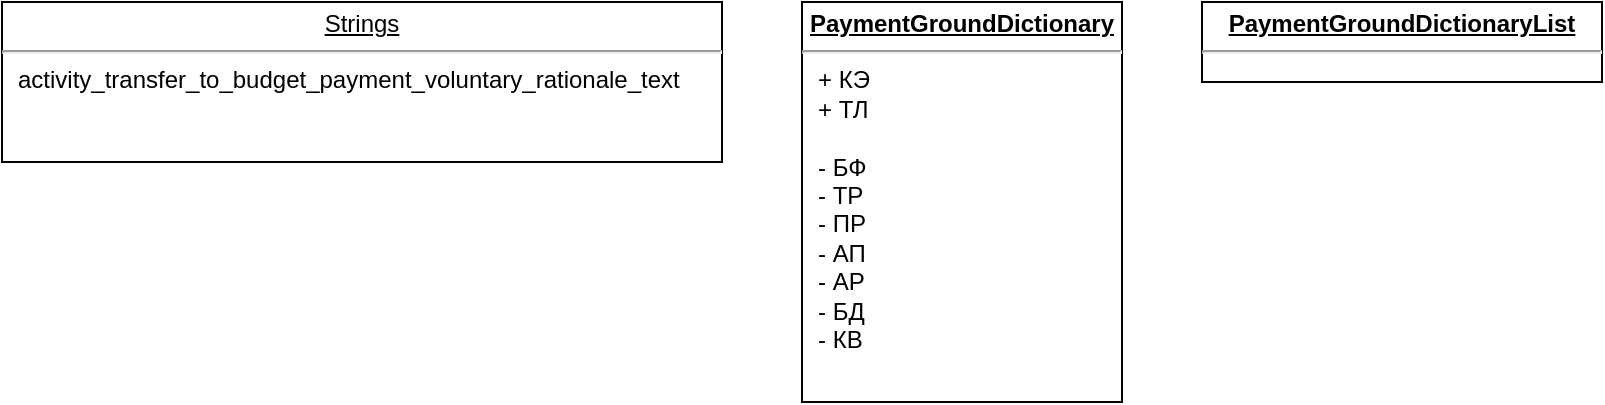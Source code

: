 <mxfile version="15.7.4" type="github">
  <diagram id="z2JfVTN-OL97uB6Et5IU" name="Page-1">
    <mxGraphModel dx="981" dy="503" grid="1" gridSize="10" guides="1" tooltips="1" connect="1" arrows="1" fold="1" page="1" pageScale="1" pageWidth="850" pageHeight="1100" math="0" shadow="0">
      <root>
        <mxCell id="0" />
        <mxCell id="1" parent="0" />
        <mxCell id="w7J-pT1NiXdfO_MxbOrN-2" value="&lt;p style=&quot;margin: 0px ; margin-top: 4px ; text-align: center ; text-decoration: underline&quot;&gt;Strings&lt;/p&gt;&lt;hr&gt;&lt;p style=&quot;margin: 0px ; margin-left: 8px&quot;&gt;activity_transfer_to_budget_payment_voluntary_rationale_text&lt;/p&gt;" style="verticalAlign=top;align=left;overflow=fill;fontSize=12;fontFamily=Helvetica;html=1;" vertex="1" parent="1">
          <mxGeometry x="80" y="160" width="360" height="80" as="geometry" />
        </mxCell>
        <mxCell id="w7J-pT1NiXdfO_MxbOrN-3" value="&lt;p style=&quot;margin: 0px ; margin-top: 4px ; text-align: center ; text-decoration: underline&quot;&gt;&lt;b&gt;PaymentGroundDictionary&lt;/b&gt;&lt;/p&gt;&lt;hr&gt;&lt;p style=&quot;margin: 0px ; margin-left: 8px&quot;&gt;+ КЭ&lt;/p&gt;&lt;p style=&quot;margin: 0px ; margin-left: 8px&quot;&gt;+ &lt;span id=&quot;57cd7ed9-ea10-4960-bb55-2dc279f42bae&quot;&gt;ТЛ&lt;/span&gt;&lt;/p&gt;&lt;p style=&quot;margin: 0px ; margin-left: 8px&quot;&gt;&lt;span id=&quot;57cd7ed9-ea10-4960-bb55-2dc279f42bae&quot;&gt;&lt;br&gt;&lt;/span&gt;&lt;/p&gt;&lt;p style=&quot;margin: 0px ; margin-left: 8px&quot;&gt;&lt;span id=&quot;57cd7ed9-ea10-4960-bb55-2dc279f42bae&quot;&gt;- &lt;/span&gt;БФ&lt;/p&gt;&lt;p style=&quot;margin: 0px ; margin-left: 8px&quot;&gt;- ТР&lt;/p&gt;&lt;p style=&quot;margin: 0px ; margin-left: 8px&quot;&gt;- ПР&lt;/p&gt;&lt;p style=&quot;margin: 0px ; margin-left: 8px&quot;&gt;- АП&lt;/p&gt;&lt;p style=&quot;margin: 0px ; margin-left: 8px&quot;&gt;- АР&lt;/p&gt;&lt;p style=&quot;margin: 0px ; margin-left: 8px&quot;&gt;- БД&lt;br&gt;- КВ&lt;span id=&quot;57cd7ed9-ea10-4960-bb55-2dc279f42bae&quot;&gt;&lt;/span&gt;&lt;/p&gt;" style="verticalAlign=top;align=left;overflow=fill;fontSize=12;fontFamily=Helvetica;html=1;" vertex="1" parent="1">
          <mxGeometry x="480" y="160" width="160" height="200" as="geometry" />
        </mxCell>
        <mxCell id="w7J-pT1NiXdfO_MxbOrN-4" value="&lt;p style=&quot;margin: 0px ; margin-top: 4px ; text-align: center ; text-decoration: underline&quot;&gt;&lt;b&gt;PaymentGroundDictionaryList&lt;/b&gt;&lt;/p&gt;&lt;hr&gt;&lt;p style=&quot;margin: 0px ; margin-left: 8px&quot;&gt;&lt;br&gt;&lt;/p&gt;" style="verticalAlign=top;align=left;overflow=fill;fontSize=12;fontFamily=Helvetica;html=1;" vertex="1" parent="1">
          <mxGeometry x="680" y="160" width="200" height="40" as="geometry" />
        </mxCell>
      </root>
    </mxGraphModel>
  </diagram>
</mxfile>
